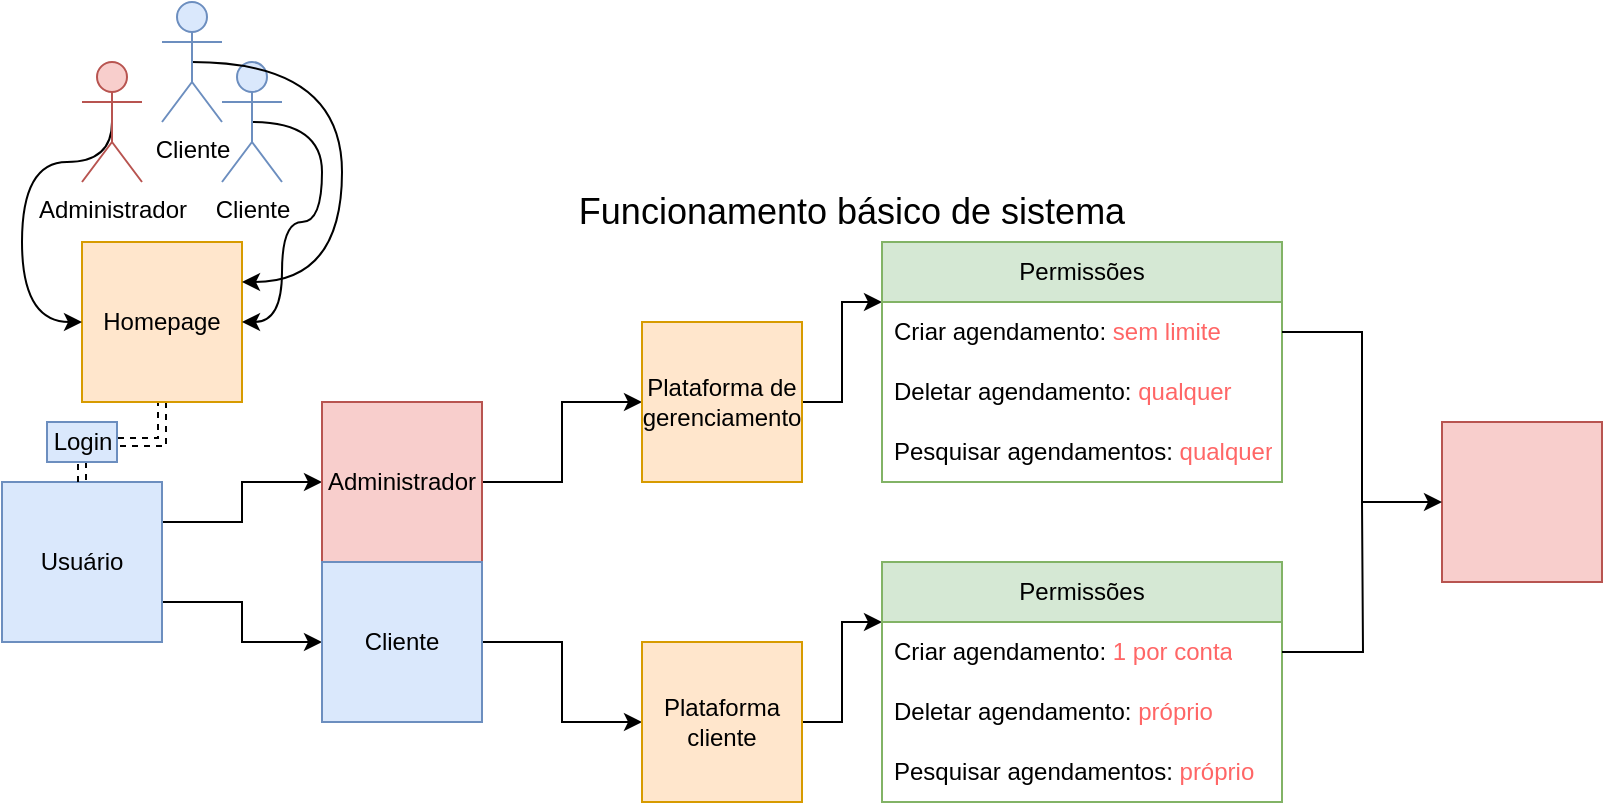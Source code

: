 <mxfile version="24.7.6">
  <diagram name="Page-1" id="S8ohfIsnmI5x3z5dpY0j">
    <mxGraphModel dx="926" dy="526" grid="1" gridSize="10" guides="1" tooltips="1" connect="1" arrows="1" fold="1" page="1" pageScale="1" pageWidth="850" pageHeight="1100" math="0" shadow="0">
      <root>
        <mxCell id="0" />
        <mxCell id="1" parent="0" />
        <mxCell id="PdieWN5-6NWB7okkBleE-7" style="edgeStyle=orthogonalEdgeStyle;rounded=0;orthogonalLoop=1;jettySize=auto;html=1;exitX=1;exitY=0.25;exitDx=0;exitDy=0;entryX=0;entryY=0.5;entryDx=0;entryDy=0;" edge="1" parent="1" source="PdieWN5-6NWB7okkBleE-2" target="PdieWN5-6NWB7okkBleE-3">
          <mxGeometry relative="1" as="geometry" />
        </mxCell>
        <mxCell id="PdieWN5-6NWB7okkBleE-8" style="edgeStyle=orthogonalEdgeStyle;rounded=0;orthogonalLoop=1;jettySize=auto;html=1;exitX=1;exitY=0.75;exitDx=0;exitDy=0;entryX=0;entryY=0.5;entryDx=0;entryDy=0;" edge="1" parent="1" source="PdieWN5-6NWB7okkBleE-2" target="PdieWN5-6NWB7okkBleE-4">
          <mxGeometry relative="1" as="geometry" />
        </mxCell>
        <mxCell id="PdieWN5-6NWB7okkBleE-2" value="Usuário" style="whiteSpace=wrap;html=1;aspect=fixed;fillColor=#dae8fc;strokeColor=#6c8ebf;" vertex="1" parent="1">
          <mxGeometry y="440" width="80" height="80" as="geometry" />
        </mxCell>
        <mxCell id="PdieWN5-6NWB7okkBleE-24" style="edgeStyle=orthogonalEdgeStyle;rounded=0;orthogonalLoop=1;jettySize=auto;html=1;exitX=1;exitY=0.5;exitDx=0;exitDy=0;entryX=0;entryY=0.5;entryDx=0;entryDy=0;" edge="1" parent="1" source="PdieWN5-6NWB7okkBleE-3" target="PdieWN5-6NWB7okkBleE-9">
          <mxGeometry relative="1" as="geometry" />
        </mxCell>
        <mxCell id="PdieWN5-6NWB7okkBleE-3" value="Administrador" style="whiteSpace=wrap;html=1;aspect=fixed;fillColor=#f8cecc;strokeColor=#b85450;" vertex="1" parent="1">
          <mxGeometry x="160" y="400" width="80" height="80" as="geometry" />
        </mxCell>
        <mxCell id="PdieWN5-6NWB7okkBleE-22" style="edgeStyle=orthogonalEdgeStyle;rounded=0;orthogonalLoop=1;jettySize=auto;html=1;exitX=1;exitY=0.5;exitDx=0;exitDy=0;entryX=0;entryY=0.5;entryDx=0;entryDy=0;" edge="1" parent="1" source="PdieWN5-6NWB7okkBleE-4" target="PdieWN5-6NWB7okkBleE-14">
          <mxGeometry relative="1" as="geometry" />
        </mxCell>
        <mxCell id="PdieWN5-6NWB7okkBleE-4" value="Cliente" style="whiteSpace=wrap;html=1;aspect=fixed;fillColor=#dae8fc;strokeColor=#6c8ebf;" vertex="1" parent="1">
          <mxGeometry x="160" y="480" width="80" height="80" as="geometry" />
        </mxCell>
        <mxCell id="PdieWN5-6NWB7okkBleE-28" style="edgeStyle=orthogonalEdgeStyle;rounded=0;orthogonalLoop=1;jettySize=auto;html=1;exitX=1;exitY=0.5;exitDx=0;exitDy=0;entryX=0;entryY=0.25;entryDx=0;entryDy=0;" edge="1" parent="1" source="PdieWN5-6NWB7okkBleE-9" target="PdieWN5-6NWB7okkBleE-25">
          <mxGeometry relative="1" as="geometry" />
        </mxCell>
        <mxCell id="PdieWN5-6NWB7okkBleE-9" value="Plataforma de gerenciamento" style="whiteSpace=wrap;html=1;aspect=fixed;fillColor=#ffe6cc;strokeColor=#d79b00;" vertex="1" parent="1">
          <mxGeometry x="320" y="360" width="80" height="80" as="geometry" />
        </mxCell>
        <mxCell id="PdieWN5-6NWB7okkBleE-54" style="edgeStyle=orthogonalEdgeStyle;rounded=0;orthogonalLoop=1;jettySize=auto;html=1;exitX=0.5;exitY=1;exitDx=0;exitDy=0;dashed=1;shape=link;" edge="1" parent="1" source="PdieWN5-6NWB7okkBleE-13" target="PdieWN5-6NWB7okkBleE-52">
          <mxGeometry relative="1" as="geometry" />
        </mxCell>
        <mxCell id="PdieWN5-6NWB7okkBleE-13" value="Homepage" style="whiteSpace=wrap;html=1;aspect=fixed;fillColor=#ffe6cc;strokeColor=#d79b00;" vertex="1" parent="1">
          <mxGeometry x="40" y="320" width="80" height="80" as="geometry" />
        </mxCell>
        <mxCell id="PdieWN5-6NWB7okkBleE-30" style="edgeStyle=orthogonalEdgeStyle;rounded=0;orthogonalLoop=1;jettySize=auto;html=1;exitX=1;exitY=0.5;exitDx=0;exitDy=0;entryX=0;entryY=0.25;entryDx=0;entryDy=0;" edge="1" parent="1" source="PdieWN5-6NWB7okkBleE-14" target="PdieWN5-6NWB7okkBleE-17">
          <mxGeometry relative="1" as="geometry" />
        </mxCell>
        <mxCell id="PdieWN5-6NWB7okkBleE-14" value="Plataforma&lt;div&gt;cliente&lt;/div&gt;" style="whiteSpace=wrap;html=1;aspect=fixed;fillColor=#ffe6cc;strokeColor=#d79b00;" vertex="1" parent="1">
          <mxGeometry x="320" y="520" width="80" height="80" as="geometry" />
        </mxCell>
        <mxCell id="PdieWN5-6NWB7okkBleE-17" value="Permissões" style="swimlane;fontStyle=0;childLayout=stackLayout;horizontal=1;startSize=30;horizontalStack=0;resizeParent=1;resizeParentMax=0;resizeLast=0;collapsible=1;marginBottom=0;whiteSpace=wrap;html=1;fillColor=#d5e8d4;strokeColor=#82b366;" vertex="1" parent="1">
          <mxGeometry x="440" y="480" width="200" height="120" as="geometry" />
        </mxCell>
        <mxCell id="PdieWN5-6NWB7okkBleE-59" style="edgeStyle=orthogonalEdgeStyle;rounded=0;orthogonalLoop=1;jettySize=auto;html=1;exitX=1;exitY=0.5;exitDx=0;exitDy=0;endArrow=none;endFill=0;" edge="1" parent="PdieWN5-6NWB7okkBleE-17" source="PdieWN5-6NWB7okkBleE-18">
          <mxGeometry relative="1" as="geometry">
            <mxPoint x="240.0" y="-30" as="targetPoint" />
          </mxGeometry>
        </mxCell>
        <mxCell id="PdieWN5-6NWB7okkBleE-18" value="Criar agendamento: &lt;font color=&quot;#ff6666&quot;&gt;1 por conta&lt;/font&gt;" style="text;strokeColor=none;fillColor=none;align=left;verticalAlign=middle;spacingLeft=4;spacingRight=4;overflow=hidden;points=[[0,0.5],[1,0.5]];portConstraint=eastwest;rotatable=0;whiteSpace=wrap;html=1;" vertex="1" parent="PdieWN5-6NWB7okkBleE-17">
          <mxGeometry y="30" width="200" height="30" as="geometry" />
        </mxCell>
        <mxCell id="PdieWN5-6NWB7okkBleE-19" value="Deletar agendamento: &lt;font color=&quot;#ff6666&quot;&gt;próprio&lt;/font&gt;" style="text;strokeColor=none;fillColor=none;align=left;verticalAlign=middle;spacingLeft=4;spacingRight=4;overflow=hidden;points=[[0,0.5],[1,0.5]];portConstraint=eastwest;rotatable=0;whiteSpace=wrap;html=1;" vertex="1" parent="PdieWN5-6NWB7okkBleE-17">
          <mxGeometry y="60" width="200" height="30" as="geometry" />
        </mxCell>
        <mxCell id="PdieWN5-6NWB7okkBleE-32" value="Pesquisar agendamentos: &lt;font color=&quot;#ff6666&quot;&gt;próprio&lt;/font&gt;" style="text;strokeColor=none;fillColor=none;align=left;verticalAlign=middle;spacingLeft=4;spacingRight=4;overflow=hidden;points=[[0,0.5],[1,0.5]];portConstraint=eastwest;rotatable=0;whiteSpace=wrap;html=1;" vertex="1" parent="PdieWN5-6NWB7okkBleE-17">
          <mxGeometry y="90" width="200" height="30" as="geometry" />
        </mxCell>
        <mxCell id="PdieWN5-6NWB7okkBleE-25" value="Permissões" style="swimlane;fontStyle=0;childLayout=stackLayout;horizontal=1;startSize=30;horizontalStack=0;resizeParent=1;resizeParentMax=0;resizeLast=0;collapsible=1;marginBottom=0;whiteSpace=wrap;html=1;fillColor=#d5e8d4;strokeColor=#82b366;" vertex="1" parent="1">
          <mxGeometry x="440" y="320" width="200" height="120" as="geometry" />
        </mxCell>
        <mxCell id="PdieWN5-6NWB7okkBleE-26" value="Criar agendamento: &lt;font color=&quot;#ff6666&quot;&gt;sem limite&lt;/font&gt;" style="text;strokeColor=none;fillColor=none;align=left;verticalAlign=middle;spacingLeft=4;spacingRight=4;overflow=hidden;points=[[0,0.5],[1,0.5]];portConstraint=eastwest;rotatable=0;whiteSpace=wrap;html=1;" vertex="1" parent="PdieWN5-6NWB7okkBleE-25">
          <mxGeometry y="30" width="200" height="30" as="geometry" />
        </mxCell>
        <mxCell id="PdieWN5-6NWB7okkBleE-27" value="Deletar agendamento: &lt;font color=&quot;#ff6666&quot;&gt;qualquer&lt;/font&gt;" style="text;strokeColor=none;fillColor=none;align=left;verticalAlign=middle;spacingLeft=4;spacingRight=4;overflow=hidden;points=[[0,0.5],[1,0.5]];portConstraint=eastwest;rotatable=0;whiteSpace=wrap;html=1;" vertex="1" parent="PdieWN5-6NWB7okkBleE-25">
          <mxGeometry y="60" width="200" height="30" as="geometry" />
        </mxCell>
        <mxCell id="PdieWN5-6NWB7okkBleE-33" value="Pesquisar agendamentos: &lt;font color=&quot;#ff6666&quot;&gt;qualquer&lt;/font&gt;" style="text;strokeColor=none;fillColor=none;align=left;verticalAlign=middle;spacingLeft=4;spacingRight=4;overflow=hidden;points=[[0,0.5],[1,0.5]];portConstraint=eastwest;rotatable=0;whiteSpace=wrap;html=1;" vertex="1" parent="PdieWN5-6NWB7okkBleE-25">
          <mxGeometry y="90" width="200" height="30" as="geometry" />
        </mxCell>
        <mxCell id="PdieWN5-6NWB7okkBleE-31" value="&lt;font style=&quot;font-size: 18px;&quot;&gt;Funcionamento básico de sistema&lt;/font&gt;" style="text;html=1;align=center;verticalAlign=middle;whiteSpace=wrap;rounded=0;" vertex="1" parent="1">
          <mxGeometry x="265" y="290" width="320" height="30" as="geometry" />
        </mxCell>
        <mxCell id="PdieWN5-6NWB7okkBleE-43" style="edgeStyle=orthogonalEdgeStyle;rounded=0;orthogonalLoop=1;jettySize=auto;html=1;exitX=0.5;exitY=0.5;exitDx=0;exitDy=0;exitPerimeter=0;entryX=1;entryY=0.5;entryDx=0;entryDy=0;strokeColor=none;curved=1;" edge="1" parent="1" source="PdieWN5-6NWB7okkBleE-34" target="PdieWN5-6NWB7okkBleE-13">
          <mxGeometry relative="1" as="geometry" />
        </mxCell>
        <mxCell id="PdieWN5-6NWB7okkBleE-44" style="edgeStyle=orthogonalEdgeStyle;rounded=0;orthogonalLoop=1;jettySize=auto;html=1;exitX=0.5;exitY=0.5;exitDx=0;exitDy=0;exitPerimeter=0;entryX=1;entryY=0.5;entryDx=0;entryDy=0;curved=1;" edge="1" parent="1" source="PdieWN5-6NWB7okkBleE-34" target="PdieWN5-6NWB7okkBleE-13">
          <mxGeometry relative="1" as="geometry">
            <Array as="points">
              <mxPoint x="160" y="260" />
              <mxPoint x="160" y="310" />
              <mxPoint x="140" y="310" />
              <mxPoint x="140" y="360" />
            </Array>
          </mxGeometry>
        </mxCell>
        <mxCell id="PdieWN5-6NWB7okkBleE-34" value="Cliente" style="shape=umlActor;verticalLabelPosition=bottom;verticalAlign=top;html=1;outlineConnect=0;fillColor=#dae8fc;strokeColor=#6c8ebf;" vertex="1" parent="1">
          <mxGeometry x="110" y="230" width="30" height="60" as="geometry" />
        </mxCell>
        <mxCell id="PdieWN5-6NWB7okkBleE-45" style="edgeStyle=orthogonalEdgeStyle;rounded=0;orthogonalLoop=1;jettySize=auto;html=1;exitX=0.5;exitY=0.5;exitDx=0;exitDy=0;exitPerimeter=0;entryX=0;entryY=0.5;entryDx=0;entryDy=0;curved=1;" edge="1" parent="1" source="PdieWN5-6NWB7okkBleE-38" target="PdieWN5-6NWB7okkBleE-13">
          <mxGeometry relative="1" as="geometry">
            <Array as="points">
              <mxPoint x="55" y="280" />
              <mxPoint x="10" y="280" />
              <mxPoint x="10" y="360" />
            </Array>
          </mxGeometry>
        </mxCell>
        <mxCell id="PdieWN5-6NWB7okkBleE-38" value="Administrador" style="shape=umlActor;verticalLabelPosition=bottom;verticalAlign=top;html=1;outlineConnect=0;fillColor=#f8cecc;strokeColor=#b85450;" vertex="1" parent="1">
          <mxGeometry x="40" y="230" width="30" height="60" as="geometry" />
        </mxCell>
        <mxCell id="PdieWN5-6NWB7okkBleE-46" style="edgeStyle=orthogonalEdgeStyle;rounded=0;orthogonalLoop=1;jettySize=auto;html=1;exitX=0.5;exitY=0.5;exitDx=0;exitDy=0;exitPerimeter=0;entryX=1;entryY=0.25;entryDx=0;entryDy=0;curved=1;" edge="1" parent="1" source="PdieWN5-6NWB7okkBleE-39" target="PdieWN5-6NWB7okkBleE-13">
          <mxGeometry relative="1" as="geometry">
            <Array as="points">
              <mxPoint x="170" y="230" />
              <mxPoint x="170" y="340" />
            </Array>
          </mxGeometry>
        </mxCell>
        <mxCell id="PdieWN5-6NWB7okkBleE-39" value="Cliente" style="shape=umlActor;verticalLabelPosition=bottom;verticalAlign=top;html=1;outlineConnect=0;fillColor=#dae8fc;strokeColor=#6c8ebf;" vertex="1" parent="1">
          <mxGeometry x="80" y="200" width="30" height="60" as="geometry" />
        </mxCell>
        <mxCell id="PdieWN5-6NWB7okkBleE-55" style="edgeStyle=orthogonalEdgeStyle;rounded=1;orthogonalLoop=1;jettySize=auto;html=1;exitX=0.5;exitY=1;exitDx=0;exitDy=0;entryX=0.5;entryY=0;entryDx=0;entryDy=0;curved=0;shape=link;dashed=1;" edge="1" parent="1" source="PdieWN5-6NWB7okkBleE-52" target="PdieWN5-6NWB7okkBleE-2">
          <mxGeometry relative="1" as="geometry" />
        </mxCell>
        <mxCell id="PdieWN5-6NWB7okkBleE-52" value="Login" style="text;html=1;align=center;verticalAlign=middle;whiteSpace=wrap;rounded=0;fillColor=#dae8fc;strokeColor=#6c8ebf;" vertex="1" parent="1">
          <mxGeometry x="22.5" y="410" width="35" height="20" as="geometry" />
        </mxCell>
        <mxCell id="PdieWN5-6NWB7okkBleE-56" value="" style="whiteSpace=wrap;html=1;aspect=fixed;fillColor=#f8cecc;strokeColor=#b85450;" vertex="1" parent="1">
          <mxGeometry x="720" y="410" width="80" height="80" as="geometry" />
        </mxCell>
        <mxCell id="PdieWN5-6NWB7okkBleE-57" style="edgeStyle=orthogonalEdgeStyle;rounded=0;orthogonalLoop=1;jettySize=auto;html=1;exitX=1;exitY=0.5;exitDx=0;exitDy=0;entryX=0;entryY=0.5;entryDx=0;entryDy=0;" edge="1" parent="1" source="PdieWN5-6NWB7okkBleE-26" target="PdieWN5-6NWB7okkBleE-56">
          <mxGeometry relative="1" as="geometry" />
        </mxCell>
      </root>
    </mxGraphModel>
  </diagram>
</mxfile>
